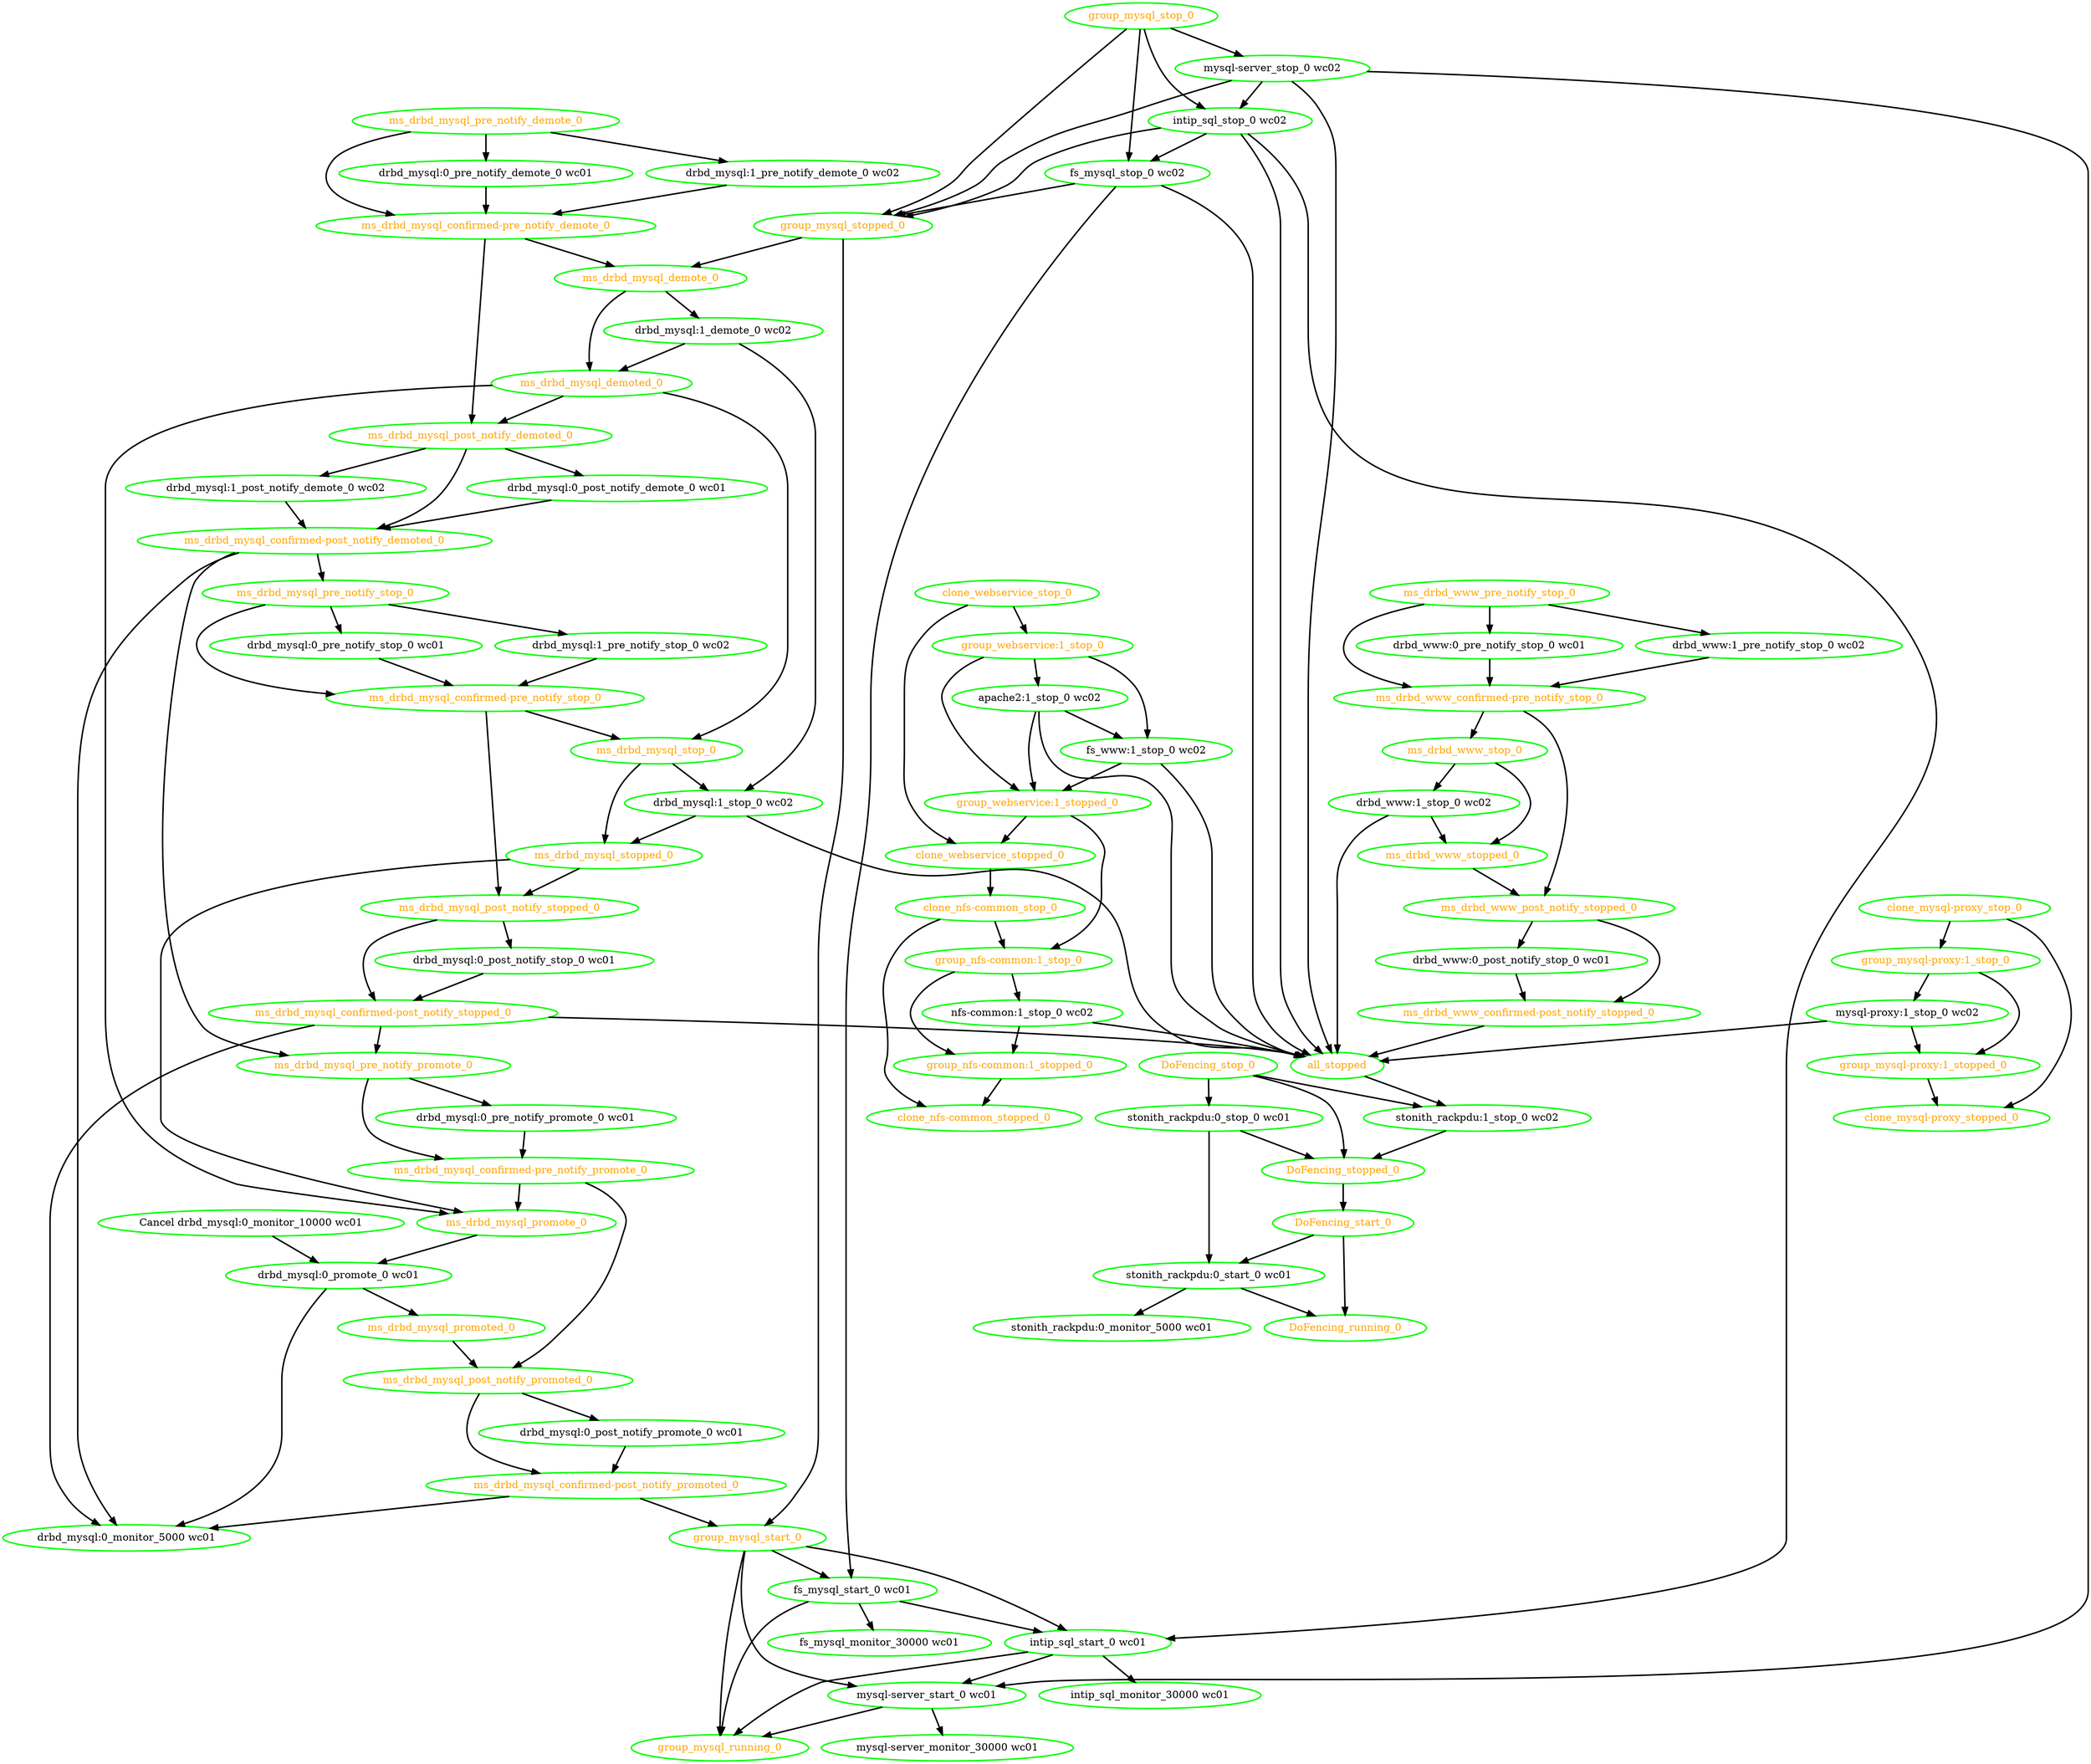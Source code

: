 digraph "g" {
"Cancel drbd_mysql:0_monitor_10000 wc01" -> "drbd_mysql:0_promote_0 wc01" [ style = bold]
"Cancel drbd_mysql:0_monitor_10000 wc01" [ style=bold color="green" fontcolor="black"  ]
"DoFencing_running_0" [ style=bold color="green" fontcolor="orange"  ]
"DoFencing_start_0" -> "DoFencing_running_0" [ style = bold]
"DoFencing_start_0" -> "stonith_rackpdu:0_start_0 wc01" [ style = bold]
"DoFencing_start_0" [ style=bold color="green" fontcolor="orange"  ]
"DoFencing_stop_0" -> "DoFencing_stopped_0" [ style = bold]
"DoFencing_stop_0" -> "stonith_rackpdu:0_stop_0 wc01" [ style = bold]
"DoFencing_stop_0" -> "stonith_rackpdu:1_stop_0 wc02" [ style = bold]
"DoFencing_stop_0" [ style=bold color="green" fontcolor="orange"  ]
"DoFencing_stopped_0" -> "DoFencing_start_0" [ style = bold]
"DoFencing_stopped_0" [ style=bold color="green" fontcolor="orange"  ]
"all_stopped" -> "stonith_rackpdu:1_stop_0 wc02" [ style = bold]
"all_stopped" [ style=bold color="green" fontcolor="orange"  ]
"apache2:1_stop_0 wc02" -> "all_stopped" [ style = bold]
"apache2:1_stop_0 wc02" -> "fs_www:1_stop_0 wc02" [ style = bold]
"apache2:1_stop_0 wc02" -> "group_webservice:1_stopped_0" [ style = bold]
"apache2:1_stop_0 wc02" [ style=bold color="green" fontcolor="black"  ]
"clone_mysql-proxy_stop_0" -> "clone_mysql-proxy_stopped_0" [ style = bold]
"clone_mysql-proxy_stop_0" -> "group_mysql-proxy:1_stop_0" [ style = bold]
"clone_mysql-proxy_stop_0" [ style=bold color="green" fontcolor="orange"  ]
"clone_mysql-proxy_stopped_0" [ style=bold color="green" fontcolor="orange"  ]
"clone_nfs-common_stop_0" -> "clone_nfs-common_stopped_0" [ style = bold]
"clone_nfs-common_stop_0" -> "group_nfs-common:1_stop_0" [ style = bold]
"clone_nfs-common_stop_0" [ style=bold color="green" fontcolor="orange"  ]
"clone_nfs-common_stopped_0" [ style=bold color="green" fontcolor="orange"  ]
"clone_webservice_stop_0" -> "clone_webservice_stopped_0" [ style = bold]
"clone_webservice_stop_0" -> "group_webservice:1_stop_0" [ style = bold]
"clone_webservice_stop_0" [ style=bold color="green" fontcolor="orange"  ]
"clone_webservice_stopped_0" -> "clone_nfs-common_stop_0" [ style = bold]
"clone_webservice_stopped_0" [ style=bold color="green" fontcolor="orange"  ]
"drbd_mysql:0_monitor_5000 wc01" [ style=bold color="green" fontcolor="black"  ]
"drbd_mysql:0_post_notify_demote_0 wc01" -> "ms_drbd_mysql_confirmed-post_notify_demoted_0" [ style = bold]
"drbd_mysql:0_post_notify_demote_0 wc01" [ style=bold color="green" fontcolor="black"  ]
"drbd_mysql:0_post_notify_promote_0 wc01" -> "ms_drbd_mysql_confirmed-post_notify_promoted_0" [ style = bold]
"drbd_mysql:0_post_notify_promote_0 wc01" [ style=bold color="green" fontcolor="black"  ]
"drbd_mysql:0_post_notify_stop_0 wc01" -> "ms_drbd_mysql_confirmed-post_notify_stopped_0" [ style = bold]
"drbd_mysql:0_post_notify_stop_0 wc01" [ style=bold color="green" fontcolor="black"  ]
"drbd_mysql:0_pre_notify_demote_0 wc01" -> "ms_drbd_mysql_confirmed-pre_notify_demote_0" [ style = bold]
"drbd_mysql:0_pre_notify_demote_0 wc01" [ style=bold color="green" fontcolor="black"  ]
"drbd_mysql:0_pre_notify_promote_0 wc01" -> "ms_drbd_mysql_confirmed-pre_notify_promote_0" [ style = bold]
"drbd_mysql:0_pre_notify_promote_0 wc01" [ style=bold color="green" fontcolor="black"  ]
"drbd_mysql:0_pre_notify_stop_0 wc01" -> "ms_drbd_mysql_confirmed-pre_notify_stop_0" [ style = bold]
"drbd_mysql:0_pre_notify_stop_0 wc01" [ style=bold color="green" fontcolor="black"  ]
"drbd_mysql:0_promote_0 wc01" -> "drbd_mysql:0_monitor_5000 wc01" [ style = bold]
"drbd_mysql:0_promote_0 wc01" -> "ms_drbd_mysql_promoted_0" [ style = bold]
"drbd_mysql:0_promote_0 wc01" [ style=bold color="green" fontcolor="black"  ]
"drbd_mysql:1_demote_0 wc02" -> "drbd_mysql:1_stop_0 wc02" [ style = bold]
"drbd_mysql:1_demote_0 wc02" -> "ms_drbd_mysql_demoted_0" [ style = bold]
"drbd_mysql:1_demote_0 wc02" [ style=bold color="green" fontcolor="black"  ]
"drbd_mysql:1_post_notify_demote_0 wc02" -> "ms_drbd_mysql_confirmed-post_notify_demoted_0" [ style = bold]
"drbd_mysql:1_post_notify_demote_0 wc02" [ style=bold color="green" fontcolor="black"  ]
"drbd_mysql:1_pre_notify_demote_0 wc02" -> "ms_drbd_mysql_confirmed-pre_notify_demote_0" [ style = bold]
"drbd_mysql:1_pre_notify_demote_0 wc02" [ style=bold color="green" fontcolor="black"  ]
"drbd_mysql:1_pre_notify_stop_0 wc02" -> "ms_drbd_mysql_confirmed-pre_notify_stop_0" [ style = bold]
"drbd_mysql:1_pre_notify_stop_0 wc02" [ style=bold color="green" fontcolor="black"  ]
"drbd_mysql:1_stop_0 wc02" -> "all_stopped" [ style = bold]
"drbd_mysql:1_stop_0 wc02" -> "ms_drbd_mysql_stopped_0" [ style = bold]
"drbd_mysql:1_stop_0 wc02" [ style=bold color="green" fontcolor="black"  ]
"drbd_www:0_post_notify_stop_0 wc01" -> "ms_drbd_www_confirmed-post_notify_stopped_0" [ style = bold]
"drbd_www:0_post_notify_stop_0 wc01" [ style=bold color="green" fontcolor="black"  ]
"drbd_www:0_pre_notify_stop_0 wc01" -> "ms_drbd_www_confirmed-pre_notify_stop_0" [ style = bold]
"drbd_www:0_pre_notify_stop_0 wc01" [ style=bold color="green" fontcolor="black"  ]
"drbd_www:1_pre_notify_stop_0 wc02" -> "ms_drbd_www_confirmed-pre_notify_stop_0" [ style = bold]
"drbd_www:1_pre_notify_stop_0 wc02" [ style=bold color="green" fontcolor="black"  ]
"drbd_www:1_stop_0 wc02" -> "all_stopped" [ style = bold]
"drbd_www:1_stop_0 wc02" -> "ms_drbd_www_stopped_0" [ style = bold]
"drbd_www:1_stop_0 wc02" [ style=bold color="green" fontcolor="black"  ]
"fs_mysql_monitor_30000 wc01" [ style=bold color="green" fontcolor="black"  ]
"fs_mysql_start_0 wc01" -> "fs_mysql_monitor_30000 wc01" [ style = bold]
"fs_mysql_start_0 wc01" -> "group_mysql_running_0" [ style = bold]
"fs_mysql_start_0 wc01" -> "intip_sql_start_0 wc01" [ style = bold]
"fs_mysql_start_0 wc01" [ style=bold color="green" fontcolor="black"  ]
"fs_mysql_stop_0 wc02" -> "all_stopped" [ style = bold]
"fs_mysql_stop_0 wc02" -> "fs_mysql_start_0 wc01" [ style = bold]
"fs_mysql_stop_0 wc02" -> "group_mysql_stopped_0" [ style = bold]
"fs_mysql_stop_0 wc02" [ style=bold color="green" fontcolor="black"  ]
"fs_www:1_stop_0 wc02" -> "all_stopped" [ style = bold]
"fs_www:1_stop_0 wc02" -> "group_webservice:1_stopped_0" [ style = bold]
"fs_www:1_stop_0 wc02" [ style=bold color="green" fontcolor="black"  ]
"group_mysql-proxy:1_stop_0" -> "group_mysql-proxy:1_stopped_0" [ style = bold]
"group_mysql-proxy:1_stop_0" -> "mysql-proxy:1_stop_0 wc02" [ style = bold]
"group_mysql-proxy:1_stop_0" [ style=bold color="green" fontcolor="orange"  ]
"group_mysql-proxy:1_stopped_0" -> "clone_mysql-proxy_stopped_0" [ style = bold]
"group_mysql-proxy:1_stopped_0" [ style=bold color="green" fontcolor="orange"  ]
"group_mysql_running_0" [ style=bold color="green" fontcolor="orange"  ]
"group_mysql_start_0" -> "fs_mysql_start_0 wc01" [ style = bold]
"group_mysql_start_0" -> "group_mysql_running_0" [ style = bold]
"group_mysql_start_0" -> "intip_sql_start_0 wc01" [ style = bold]
"group_mysql_start_0" -> "mysql-server_start_0 wc01" [ style = bold]
"group_mysql_start_0" [ style=bold color="green" fontcolor="orange"  ]
"group_mysql_stop_0" -> "fs_mysql_stop_0 wc02" [ style = bold]
"group_mysql_stop_0" -> "group_mysql_stopped_0" [ style = bold]
"group_mysql_stop_0" -> "intip_sql_stop_0 wc02" [ style = bold]
"group_mysql_stop_0" -> "mysql-server_stop_0 wc02" [ style = bold]
"group_mysql_stop_0" [ style=bold color="green" fontcolor="orange"  ]
"group_mysql_stopped_0" -> "group_mysql_start_0" [ style = bold]
"group_mysql_stopped_0" -> "ms_drbd_mysql_demote_0" [ style = bold]
"group_mysql_stopped_0" [ style=bold color="green" fontcolor="orange"  ]
"group_nfs-common:1_stop_0" -> "group_nfs-common:1_stopped_0" [ style = bold]
"group_nfs-common:1_stop_0" -> "nfs-common:1_stop_0 wc02" [ style = bold]
"group_nfs-common:1_stop_0" [ style=bold color="green" fontcolor="orange"  ]
"group_nfs-common:1_stopped_0" -> "clone_nfs-common_stopped_0" [ style = bold]
"group_nfs-common:1_stopped_0" [ style=bold color="green" fontcolor="orange"  ]
"group_webservice:1_stop_0" -> "apache2:1_stop_0 wc02" [ style = bold]
"group_webservice:1_stop_0" -> "fs_www:1_stop_0 wc02" [ style = bold]
"group_webservice:1_stop_0" -> "group_webservice:1_stopped_0" [ style = bold]
"group_webservice:1_stop_0" [ style=bold color="green" fontcolor="orange"  ]
"group_webservice:1_stopped_0" -> "clone_webservice_stopped_0" [ style = bold]
"group_webservice:1_stopped_0" -> "group_nfs-common:1_stop_0" [ style = bold]
"group_webservice:1_stopped_0" [ style=bold color="green" fontcolor="orange"  ]
"intip_sql_monitor_30000 wc01" [ style=bold color="green" fontcolor="black"  ]
"intip_sql_start_0 wc01" -> "group_mysql_running_0" [ style = bold]
"intip_sql_start_0 wc01" -> "intip_sql_monitor_30000 wc01" [ style = bold]
"intip_sql_start_0 wc01" -> "mysql-server_start_0 wc01" [ style = bold]
"intip_sql_start_0 wc01" [ style=bold color="green" fontcolor="black"  ]
"intip_sql_stop_0 wc02" -> "all_stopped" [ style = bold]
"intip_sql_stop_0 wc02" -> "fs_mysql_stop_0 wc02" [ style = bold]
"intip_sql_stop_0 wc02" -> "group_mysql_stopped_0" [ style = bold]
"intip_sql_stop_0 wc02" -> "intip_sql_start_0 wc01" [ style = bold]
"intip_sql_stop_0 wc02" [ style=bold color="green" fontcolor="black"  ]
"ms_drbd_mysql_confirmed-post_notify_demoted_0" -> "drbd_mysql:0_monitor_5000 wc01" [ style = bold]
"ms_drbd_mysql_confirmed-post_notify_demoted_0" -> "ms_drbd_mysql_pre_notify_promote_0" [ style = bold]
"ms_drbd_mysql_confirmed-post_notify_demoted_0" -> "ms_drbd_mysql_pre_notify_stop_0" [ style = bold]
"ms_drbd_mysql_confirmed-post_notify_demoted_0" [ style=bold color="green" fontcolor="orange"  ]
"ms_drbd_mysql_confirmed-post_notify_promoted_0" -> "drbd_mysql:0_monitor_5000 wc01" [ style = bold]
"ms_drbd_mysql_confirmed-post_notify_promoted_0" -> "group_mysql_start_0" [ style = bold]
"ms_drbd_mysql_confirmed-post_notify_promoted_0" [ style=bold color="green" fontcolor="orange"  ]
"ms_drbd_mysql_confirmed-post_notify_stopped_0" -> "all_stopped" [ style = bold]
"ms_drbd_mysql_confirmed-post_notify_stopped_0" -> "drbd_mysql:0_monitor_5000 wc01" [ style = bold]
"ms_drbd_mysql_confirmed-post_notify_stopped_0" -> "ms_drbd_mysql_pre_notify_promote_0" [ style = bold]
"ms_drbd_mysql_confirmed-post_notify_stopped_0" [ style=bold color="green" fontcolor="orange"  ]
"ms_drbd_mysql_confirmed-pre_notify_demote_0" -> "ms_drbd_mysql_demote_0" [ style = bold]
"ms_drbd_mysql_confirmed-pre_notify_demote_0" -> "ms_drbd_mysql_post_notify_demoted_0" [ style = bold]
"ms_drbd_mysql_confirmed-pre_notify_demote_0" [ style=bold color="green" fontcolor="orange"  ]
"ms_drbd_mysql_confirmed-pre_notify_promote_0" -> "ms_drbd_mysql_post_notify_promoted_0" [ style = bold]
"ms_drbd_mysql_confirmed-pre_notify_promote_0" -> "ms_drbd_mysql_promote_0" [ style = bold]
"ms_drbd_mysql_confirmed-pre_notify_promote_0" [ style=bold color="green" fontcolor="orange"  ]
"ms_drbd_mysql_confirmed-pre_notify_stop_0" -> "ms_drbd_mysql_post_notify_stopped_0" [ style = bold]
"ms_drbd_mysql_confirmed-pre_notify_stop_0" -> "ms_drbd_mysql_stop_0" [ style = bold]
"ms_drbd_mysql_confirmed-pre_notify_stop_0" [ style=bold color="green" fontcolor="orange"  ]
"ms_drbd_mysql_demote_0" -> "drbd_mysql:1_demote_0 wc02" [ style = bold]
"ms_drbd_mysql_demote_0" -> "ms_drbd_mysql_demoted_0" [ style = bold]
"ms_drbd_mysql_demote_0" [ style=bold color="green" fontcolor="orange"  ]
"ms_drbd_mysql_demoted_0" -> "ms_drbd_mysql_post_notify_demoted_0" [ style = bold]
"ms_drbd_mysql_demoted_0" -> "ms_drbd_mysql_promote_0" [ style = bold]
"ms_drbd_mysql_demoted_0" -> "ms_drbd_mysql_stop_0" [ style = bold]
"ms_drbd_mysql_demoted_0" [ style=bold color="green" fontcolor="orange"  ]
"ms_drbd_mysql_post_notify_demoted_0" -> "drbd_mysql:0_post_notify_demote_0 wc01" [ style = bold]
"ms_drbd_mysql_post_notify_demoted_0" -> "drbd_mysql:1_post_notify_demote_0 wc02" [ style = bold]
"ms_drbd_mysql_post_notify_demoted_0" -> "ms_drbd_mysql_confirmed-post_notify_demoted_0" [ style = bold]
"ms_drbd_mysql_post_notify_demoted_0" [ style=bold color="green" fontcolor="orange"  ]
"ms_drbd_mysql_post_notify_promoted_0" -> "drbd_mysql:0_post_notify_promote_0 wc01" [ style = bold]
"ms_drbd_mysql_post_notify_promoted_0" -> "ms_drbd_mysql_confirmed-post_notify_promoted_0" [ style = bold]
"ms_drbd_mysql_post_notify_promoted_0" [ style=bold color="green" fontcolor="orange"  ]
"ms_drbd_mysql_post_notify_stopped_0" -> "drbd_mysql:0_post_notify_stop_0 wc01" [ style = bold]
"ms_drbd_mysql_post_notify_stopped_0" -> "ms_drbd_mysql_confirmed-post_notify_stopped_0" [ style = bold]
"ms_drbd_mysql_post_notify_stopped_0" [ style=bold color="green" fontcolor="orange"  ]
"ms_drbd_mysql_pre_notify_demote_0" -> "drbd_mysql:0_pre_notify_demote_0 wc01" [ style = bold]
"ms_drbd_mysql_pre_notify_demote_0" -> "drbd_mysql:1_pre_notify_demote_0 wc02" [ style = bold]
"ms_drbd_mysql_pre_notify_demote_0" -> "ms_drbd_mysql_confirmed-pre_notify_demote_0" [ style = bold]
"ms_drbd_mysql_pre_notify_demote_0" [ style=bold color="green" fontcolor="orange"  ]
"ms_drbd_mysql_pre_notify_promote_0" -> "drbd_mysql:0_pre_notify_promote_0 wc01" [ style = bold]
"ms_drbd_mysql_pre_notify_promote_0" -> "ms_drbd_mysql_confirmed-pre_notify_promote_0" [ style = bold]
"ms_drbd_mysql_pre_notify_promote_0" [ style=bold color="green" fontcolor="orange"  ]
"ms_drbd_mysql_pre_notify_stop_0" -> "drbd_mysql:0_pre_notify_stop_0 wc01" [ style = bold]
"ms_drbd_mysql_pre_notify_stop_0" -> "drbd_mysql:1_pre_notify_stop_0 wc02" [ style = bold]
"ms_drbd_mysql_pre_notify_stop_0" -> "ms_drbd_mysql_confirmed-pre_notify_stop_0" [ style = bold]
"ms_drbd_mysql_pre_notify_stop_0" [ style=bold color="green" fontcolor="orange"  ]
"ms_drbd_mysql_promote_0" -> "drbd_mysql:0_promote_0 wc01" [ style = bold]
"ms_drbd_mysql_promote_0" [ style=bold color="green" fontcolor="orange"  ]
"ms_drbd_mysql_promoted_0" -> "ms_drbd_mysql_post_notify_promoted_0" [ style = bold]
"ms_drbd_mysql_promoted_0" [ style=bold color="green" fontcolor="orange"  ]
"ms_drbd_mysql_stop_0" -> "drbd_mysql:1_stop_0 wc02" [ style = bold]
"ms_drbd_mysql_stop_0" -> "ms_drbd_mysql_stopped_0" [ style = bold]
"ms_drbd_mysql_stop_0" [ style=bold color="green" fontcolor="orange"  ]
"ms_drbd_mysql_stopped_0" -> "ms_drbd_mysql_post_notify_stopped_0" [ style = bold]
"ms_drbd_mysql_stopped_0" -> "ms_drbd_mysql_promote_0" [ style = bold]
"ms_drbd_mysql_stopped_0" [ style=bold color="green" fontcolor="orange"  ]
"ms_drbd_www_confirmed-post_notify_stopped_0" -> "all_stopped" [ style = bold]
"ms_drbd_www_confirmed-post_notify_stopped_0" [ style=bold color="green" fontcolor="orange"  ]
"ms_drbd_www_confirmed-pre_notify_stop_0" -> "ms_drbd_www_post_notify_stopped_0" [ style = bold]
"ms_drbd_www_confirmed-pre_notify_stop_0" -> "ms_drbd_www_stop_0" [ style = bold]
"ms_drbd_www_confirmed-pre_notify_stop_0" [ style=bold color="green" fontcolor="orange"  ]
"ms_drbd_www_post_notify_stopped_0" -> "drbd_www:0_post_notify_stop_0 wc01" [ style = bold]
"ms_drbd_www_post_notify_stopped_0" -> "ms_drbd_www_confirmed-post_notify_stopped_0" [ style = bold]
"ms_drbd_www_post_notify_stopped_0" [ style=bold color="green" fontcolor="orange"  ]
"ms_drbd_www_pre_notify_stop_0" -> "drbd_www:0_pre_notify_stop_0 wc01" [ style = bold]
"ms_drbd_www_pre_notify_stop_0" -> "drbd_www:1_pre_notify_stop_0 wc02" [ style = bold]
"ms_drbd_www_pre_notify_stop_0" -> "ms_drbd_www_confirmed-pre_notify_stop_0" [ style = bold]
"ms_drbd_www_pre_notify_stop_0" [ style=bold color="green" fontcolor="orange"  ]
"ms_drbd_www_stop_0" -> "drbd_www:1_stop_0 wc02" [ style = bold]
"ms_drbd_www_stop_0" -> "ms_drbd_www_stopped_0" [ style = bold]
"ms_drbd_www_stop_0" [ style=bold color="green" fontcolor="orange"  ]
"ms_drbd_www_stopped_0" -> "ms_drbd_www_post_notify_stopped_0" [ style = bold]
"ms_drbd_www_stopped_0" [ style=bold color="green" fontcolor="orange"  ]
"mysql-proxy:1_stop_0 wc02" -> "all_stopped" [ style = bold]
"mysql-proxy:1_stop_0 wc02" -> "group_mysql-proxy:1_stopped_0" [ style = bold]
"mysql-proxy:1_stop_0 wc02" [ style=bold color="green" fontcolor="black"  ]
"mysql-server_monitor_30000 wc01" [ style=bold color="green" fontcolor="black"  ]
"mysql-server_start_0 wc01" -> "group_mysql_running_0" [ style = bold]
"mysql-server_start_0 wc01" -> "mysql-server_monitor_30000 wc01" [ style = bold]
"mysql-server_start_0 wc01" [ style=bold color="green" fontcolor="black"  ]
"mysql-server_stop_0 wc02" -> "all_stopped" [ style = bold]
"mysql-server_stop_0 wc02" -> "group_mysql_stopped_0" [ style = bold]
"mysql-server_stop_0 wc02" -> "intip_sql_stop_0 wc02" [ style = bold]
"mysql-server_stop_0 wc02" -> "mysql-server_start_0 wc01" [ style = bold]
"mysql-server_stop_0 wc02" [ style=bold color="green" fontcolor="black"  ]
"nfs-common:1_stop_0 wc02" -> "all_stopped" [ style = bold]
"nfs-common:1_stop_0 wc02" -> "group_nfs-common:1_stopped_0" [ style = bold]
"nfs-common:1_stop_0 wc02" [ style=bold color="green" fontcolor="black"  ]
"stonith_rackpdu:0_monitor_5000 wc01" [ style=bold color="green" fontcolor="black"  ]
"stonith_rackpdu:0_start_0 wc01" -> "DoFencing_running_0" [ style = bold]
"stonith_rackpdu:0_start_0 wc01" -> "stonith_rackpdu:0_monitor_5000 wc01" [ style = bold]
"stonith_rackpdu:0_start_0 wc01" [ style=bold color="green" fontcolor="black"  ]
"stonith_rackpdu:0_stop_0 wc01" -> "DoFencing_stopped_0" [ style = bold]
"stonith_rackpdu:0_stop_0 wc01" -> "stonith_rackpdu:0_start_0 wc01" [ style = bold]
"stonith_rackpdu:0_stop_0 wc01" [ style=bold color="green" fontcolor="black"  ]
"stonith_rackpdu:1_stop_0 wc02" -> "DoFencing_stopped_0" [ style = bold]
"stonith_rackpdu:1_stop_0 wc02" [ style=bold color="green" fontcolor="black"  ]
}
